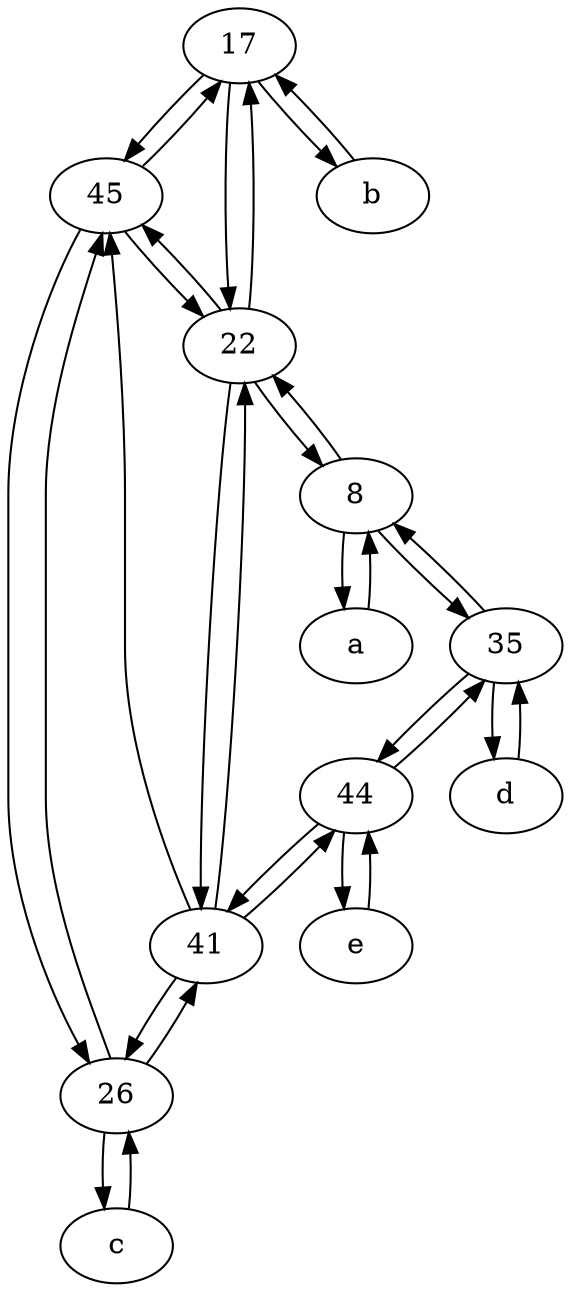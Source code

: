 digraph  {
	17;
	45;
	26;
	d [pos="20,30!"];
	c [pos="20,10!"];
	e [pos="30,50!"];
	41;
	35;
	44;
	8;
	a [pos="40,10!"];
	22;
	b [pos="50,20!"];
	e -> 44;
	26 -> 41;
	a -> 8;
	8 -> a;
	8 -> 35;
	17 -> b;
	45 -> 17;
	c -> 26;
	45 -> 26;
	22 -> 41;
	45 -> 22;
	17 -> 22;
	b -> 17;
	44 -> 41;
	41 -> 22;
	41 -> 44;
	41 -> 45;
	35 -> 8;
	26 -> 45;
	22 -> 17;
	26 -> c;
	17 -> 45;
	8 -> 22;
	35 -> 44;
	22 -> 45;
	44 -> e;
	d -> 35;
	41 -> 26;
	22 -> 8;
	35 -> d;
	44 -> 35;

	}